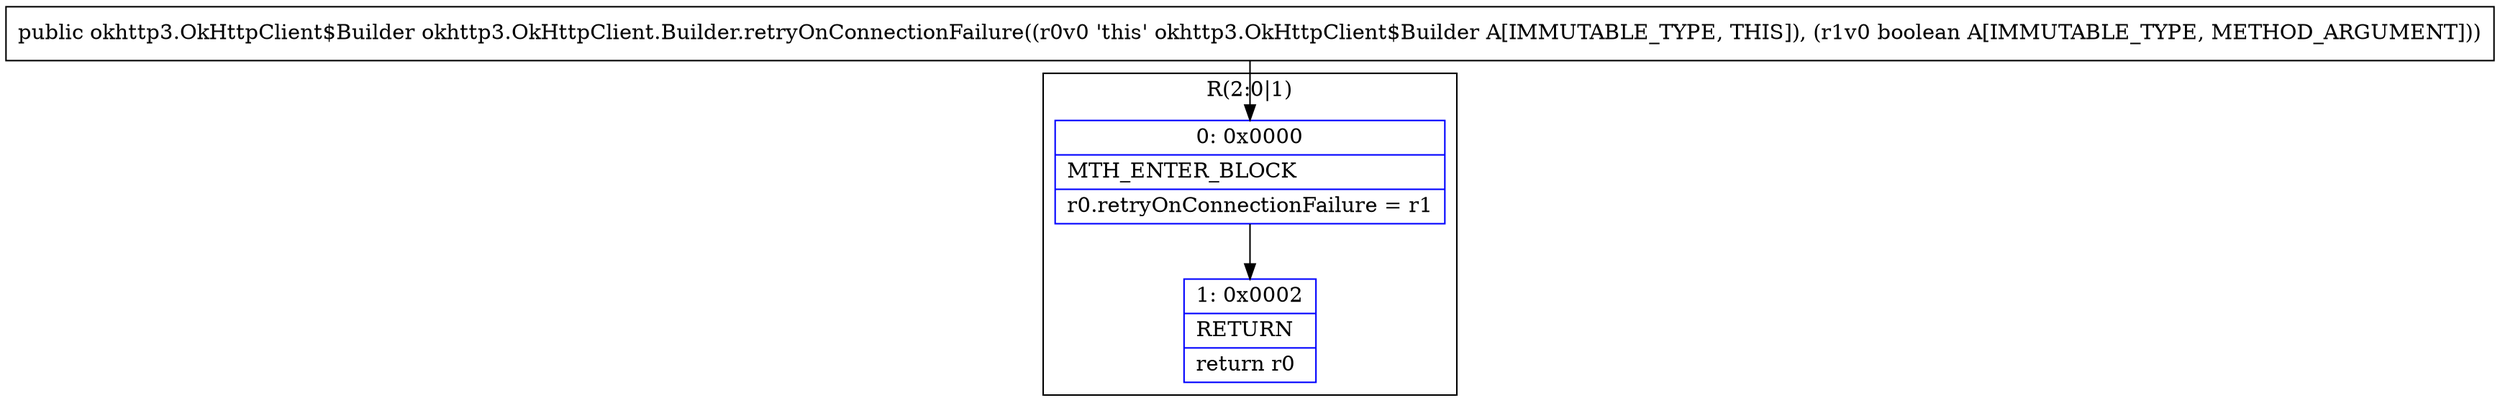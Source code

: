digraph "CFG forokhttp3.OkHttpClient.Builder.retryOnConnectionFailure(Z)Lokhttp3\/OkHttpClient$Builder;" {
subgraph cluster_Region_1155871852 {
label = "R(2:0|1)";
node [shape=record,color=blue];
Node_0 [shape=record,label="{0\:\ 0x0000|MTH_ENTER_BLOCK\l|r0.retryOnConnectionFailure = r1\l}"];
Node_1 [shape=record,label="{1\:\ 0x0002|RETURN\l|return r0\l}"];
}
MethodNode[shape=record,label="{public okhttp3.OkHttpClient$Builder okhttp3.OkHttpClient.Builder.retryOnConnectionFailure((r0v0 'this' okhttp3.OkHttpClient$Builder A[IMMUTABLE_TYPE, THIS]), (r1v0 boolean A[IMMUTABLE_TYPE, METHOD_ARGUMENT])) }"];
MethodNode -> Node_0;
Node_0 -> Node_1;
}

